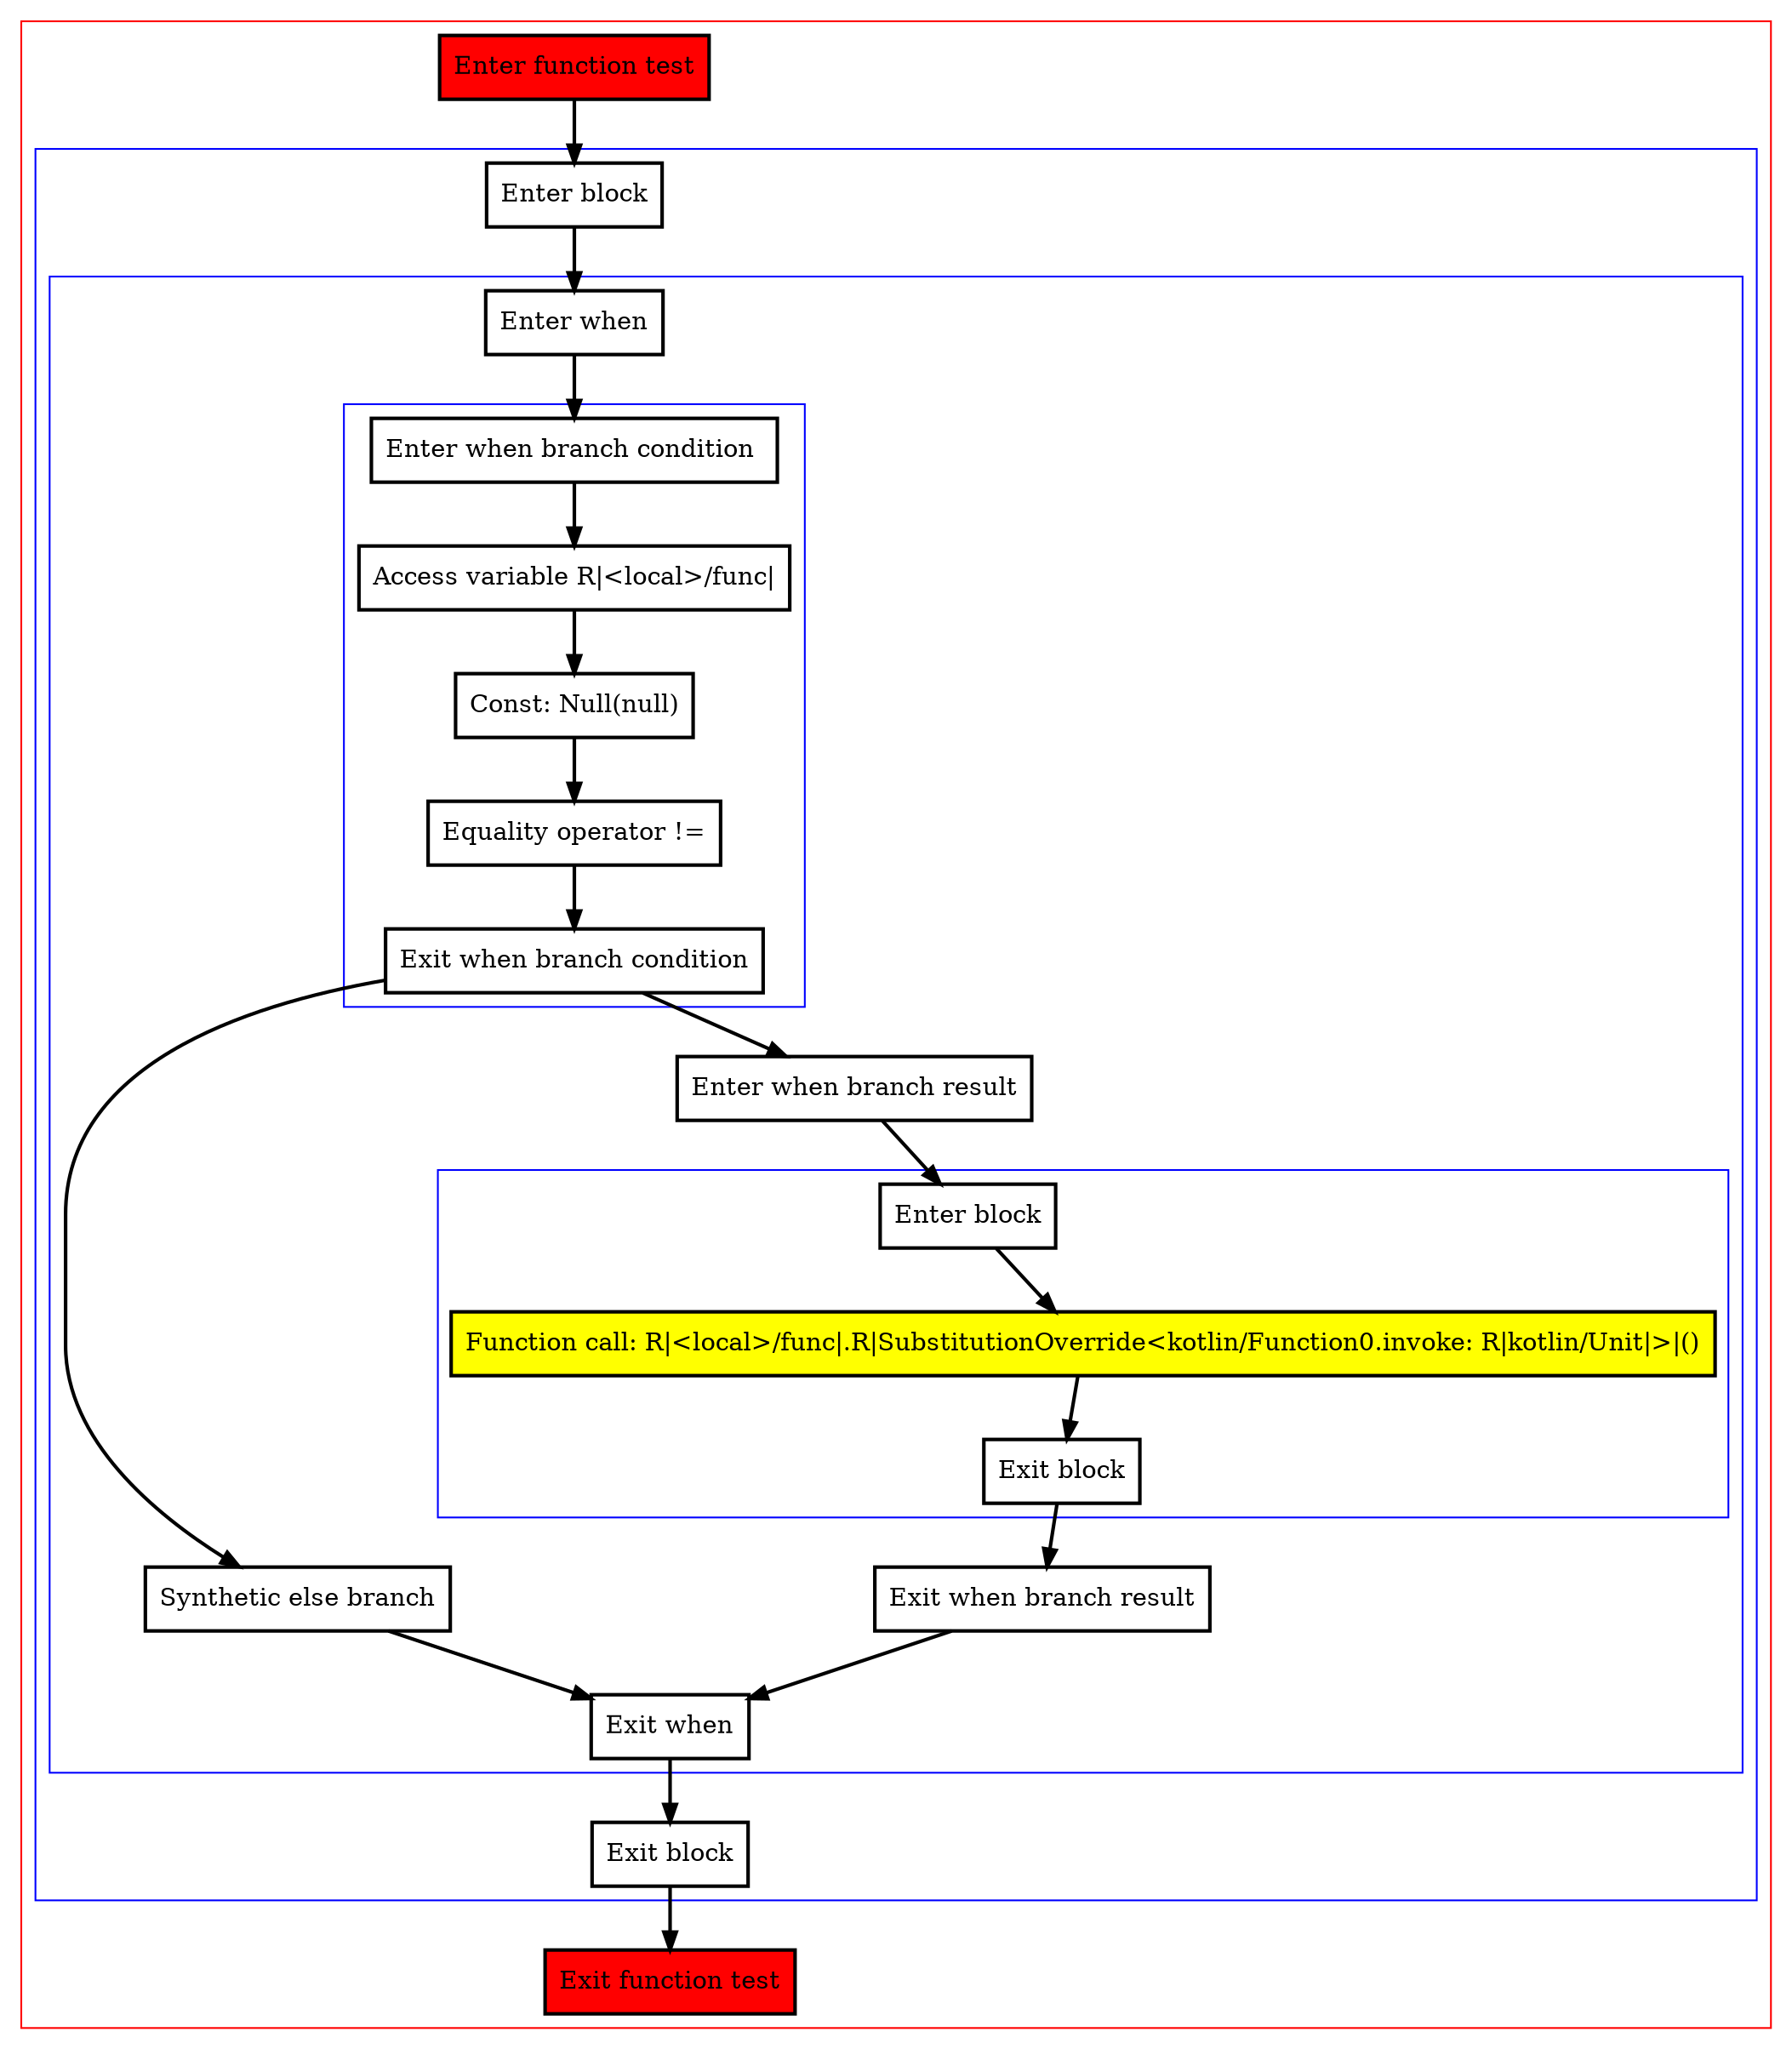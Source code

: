 digraph smartcastOnLambda_kt {
    graph [nodesep=3]
    node [shape=box penwidth=2]
    edge [penwidth=2]

    subgraph cluster_0 {
        color=red
        0 [label="Enter function test" style="filled" fillcolor=red];
        subgraph cluster_1 {
            color=blue
            1 [label="Enter block"];
            subgraph cluster_2 {
                color=blue
                2 [label="Enter when"];
                subgraph cluster_3 {
                    color=blue
                    3 [label="Enter when branch condition "];
                    4 [label="Access variable R|<local>/func|"];
                    5 [label="Const: Null(null)"];
                    6 [label="Equality operator !="];
                    7 [label="Exit when branch condition"];
                }
                8 [label="Synthetic else branch"];
                9 [label="Enter when branch result"];
                subgraph cluster_4 {
                    color=blue
                    10 [label="Enter block"];
                    11 [label="Function call: R|<local>/func|.R|SubstitutionOverride<kotlin/Function0.invoke: R|kotlin/Unit|>|()" style="filled" fillcolor=yellow];
                    12 [label="Exit block"];
                }
                13 [label="Exit when branch result"];
                14 [label="Exit when"];
            }
            15 [label="Exit block"];
        }
        16 [label="Exit function test" style="filled" fillcolor=red];
    }
    0 -> {1};
    1 -> {2};
    2 -> {3};
    3 -> {4};
    4 -> {5};
    5 -> {6};
    6 -> {7};
    7 -> {8 9};
    8 -> {14};
    9 -> {10};
    10 -> {11};
    11 -> {12};
    12 -> {13};
    13 -> {14};
    14 -> {15};
    15 -> {16};

}
